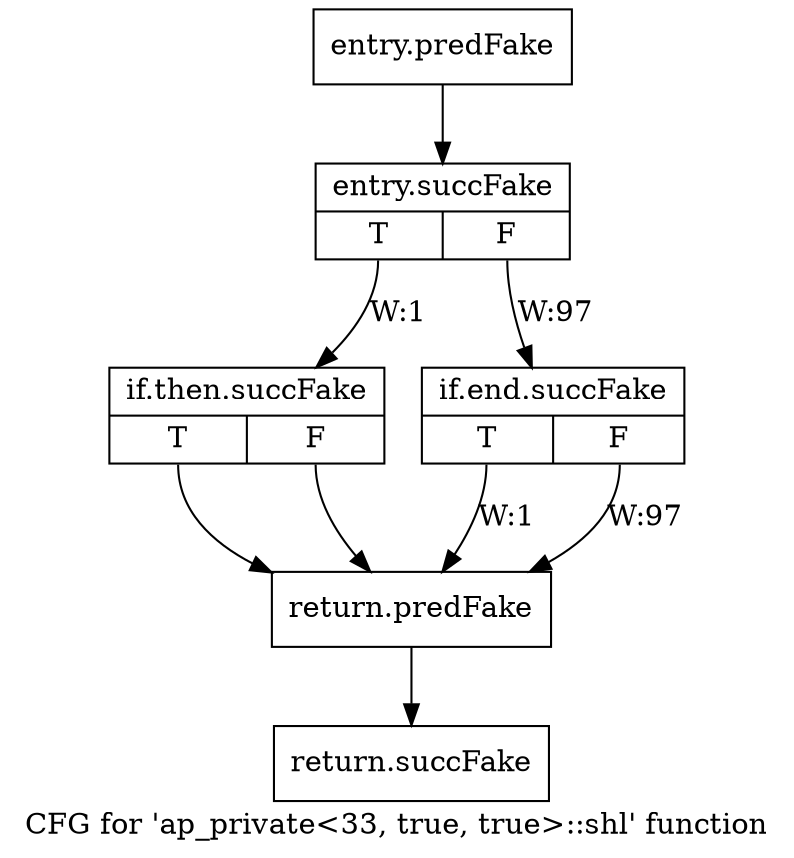 digraph "CFG for 'ap_private\<33, true, true\>::shl' function" {
	label="CFG for 'ap_private\<33, true, true\>::shl' function";

	Node0x3b03440 [shape=record,filename="",linenumber="",label="{entry.predFake}"];
	Node0x3b03440 -> Node0x3e8b890[ callList="" memoryops="" filename="/tools/Xilinx/Vitis_HLS/2022.1/include/etc/ap_private.h" execusionnum="96"];
	Node0x3e8b890 [shape=record,filename="/tools/Xilinx/Vitis_HLS/2022.1/include/etc/ap_private.h",linenumber="1898",label="{entry.succFake|{<s0>T|<s1>F}}"];
	Node0x3e8b890:s0 -> Node0x3e8b940[label="W:1" callList="" memoryops="" filename="/tools/Xilinx/Vitis_HLS/2022.1/include/etc/ap_private.h" execusionnum="0"];
	Node0x3e8b890:s1 -> Node0x3e8b9f0[label="W:97" callList="" memoryops="" filename="/tools/Xilinx/Vitis_HLS/2022.1/include/etc/ap_private.h" execusionnum="96"];
	Node0x3e8b940 [shape=record,filename="/tools/Xilinx/Vitis_HLS/2022.1/include/etc/ap_private.h",linenumber="1899",label="{if.then.succFake|{<s0>T|<s1>F}}"];
	Node0x3e8b940:s0 -> Node0x3b03670[ callList="" memoryops="" filename="/tools/Xilinx/Vitis_HLS/2022.1/include/etc/ap_private.h" execusionnum="0"];
	Node0x3e8b940:s1 -> Node0x3b03670[ callList="" memoryops="" filename="/tools/Xilinx/Vitis_HLS/2022.1/include/etc/ap_private.h" execusionnum="0"];
	Node0x3e8b9f0 [shape=record,filename="/tools/Xilinx/Vitis_HLS/2022.1/include/etc/ap_private.h",linenumber="1904",label="{if.end.succFake|{<s0>T|<s1>F}}"];
	Node0x3e8b9f0:s0 -> Node0x3b03670[label="W:1" callList="" memoryops="" filename="/tools/Xilinx/Vitis_HLS/2022.1/include/etc/ap_private.h" execusionnum="0"];
	Node0x3e8b9f0:s1 -> Node0x3b03670[label="W:97" callList="" memoryops="" filename="/tools/Xilinx/Vitis_HLS/2022.1/include/etc/ap_private.h" execusionnum="96"];
	Node0x3b03670 [shape=record,filename="/tools/Xilinx/Vitis_HLS/2022.1/include/etc/ap_private.h",linenumber="1910",label="{return.predFake}"];
	Node0x3b03670 -> Node0x3e8a790[ callList="" memoryops="" filename="/tools/Xilinx/Vitis_HLS/2022.1/include/etc/ap_private.h" execusionnum="96"];
	Node0x3e8a790 [shape=record,filename="/tools/Xilinx/Vitis_HLS/2022.1/include/etc/ap_private.h",linenumber="1910",label="{return.succFake}"];
}
